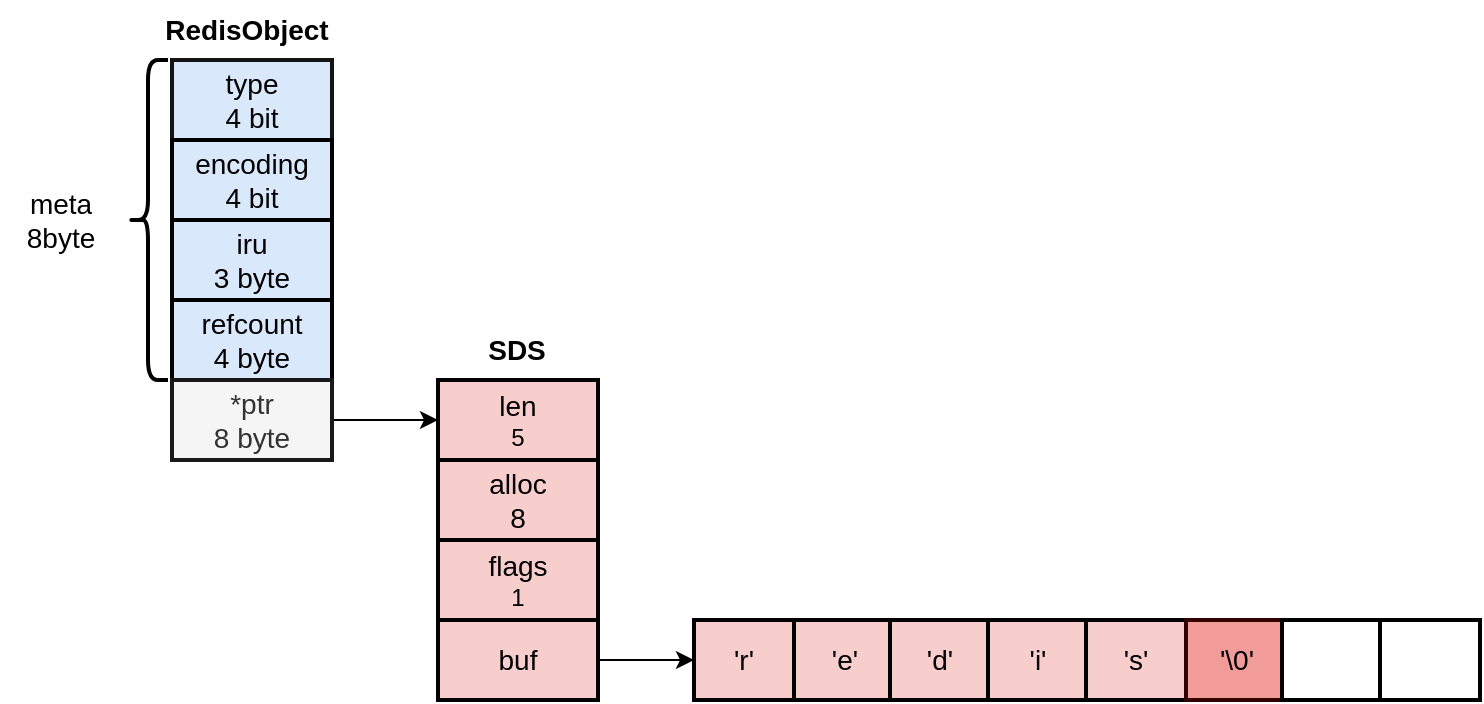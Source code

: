 <mxfile version="21.2.8" type="device">
  <diagram name="Page-1" id="Zy2wtVYq44WXkhXmX46X">
    <mxGraphModel dx="1707" dy="659" grid="1" gridSize="10" guides="1" tooltips="1" connect="1" arrows="1" fold="1" page="1" pageScale="1" pageWidth="827" pageHeight="1169" math="0" shadow="0">
      <root>
        <mxCell id="0" />
        <mxCell id="1" parent="0" />
        <mxCell id="jv_uzxQNWgf5hVna08pj-1" value="&lt;font style=&quot;font-size: 14px;&quot;&gt;type&lt;br&gt;4 bit&lt;/font&gt;" style="rounded=0;whiteSpace=wrap;html=1;strokeWidth=2;fillColor=#dae8fc;strokeColor=#141415;" vertex="1" parent="1">
          <mxGeometry x="-161" y="230" width="80" height="40" as="geometry" />
        </mxCell>
        <mxCell id="jv_uzxQNWgf5hVna08pj-2" value="&lt;font style=&quot;font-size: 14px;&quot;&gt;encoding&lt;br&gt;4 bit&lt;/font&gt;" style="rounded=0;whiteSpace=wrap;html=1;strokeWidth=2;fillColor=#dae8fc;strokeColor=#000000;" vertex="1" parent="1">
          <mxGeometry x="-161" y="270" width="80" height="40" as="geometry" />
        </mxCell>
        <mxCell id="jv_uzxQNWgf5hVna08pj-3" value="&lt;font style=&quot;font-size: 14px;&quot;&gt;iru&lt;br&gt;3 byte&lt;/font&gt;" style="rounded=0;whiteSpace=wrap;html=1;strokeWidth=2;fillColor=#dae8fc;strokeColor=#000000;" vertex="1" parent="1">
          <mxGeometry x="-161" y="310" width="80" height="40" as="geometry" />
        </mxCell>
        <mxCell id="jv_uzxQNWgf5hVna08pj-4" value="&lt;font style=&quot;font-size: 14px;&quot;&gt;refcount&lt;br&gt;4 byte&lt;/font&gt;" style="rounded=0;whiteSpace=wrap;html=1;strokeWidth=2;fillColor=#dae8fc;strokeColor=#000000;" vertex="1" parent="1">
          <mxGeometry x="-161" y="350" width="80" height="40" as="geometry" />
        </mxCell>
        <mxCell id="jv_uzxQNWgf5hVna08pj-13" style="edgeStyle=orthogonalEdgeStyle;rounded=0;orthogonalLoop=1;jettySize=auto;html=1;exitX=1;exitY=0.5;exitDx=0;exitDy=0;" edge="1" parent="1" source="jv_uzxQNWgf5hVna08pj-5" target="jv_uzxQNWgf5hVna08pj-8">
          <mxGeometry relative="1" as="geometry" />
        </mxCell>
        <mxCell id="jv_uzxQNWgf5hVna08pj-5" value="&lt;font style=&quot;font-size: 14px;&quot;&gt;*ptr&lt;br&gt;8 byte&lt;/font&gt;" style="rounded=0;whiteSpace=wrap;html=1;strokeWidth=2;fillColor=#f5f5f5;strokeColor=#1a1919;fontColor=#333333;" vertex="1" parent="1">
          <mxGeometry x="-161" y="390" width="80" height="40" as="geometry" />
        </mxCell>
        <mxCell id="jv_uzxQNWgf5hVna08pj-6" value="" style="shape=curlyBracket;whiteSpace=wrap;html=1;rounded=1;labelPosition=left;verticalLabelPosition=middle;align=right;verticalAlign=middle;size=0.5;strokeWidth=2;" vertex="1" parent="1">
          <mxGeometry x="-183" y="230" width="20" height="160" as="geometry" />
        </mxCell>
        <mxCell id="jv_uzxQNWgf5hVna08pj-7" value="&lt;font style=&quot;font-size: 14px;&quot;&gt;meta&lt;br&gt;8byte&lt;/font&gt;" style="text;html=1;align=center;verticalAlign=middle;resizable=0;points=[];autosize=1;strokeColor=none;fillColor=none;" vertex="1" parent="1">
          <mxGeometry x="-247" y="285" width="60" height="50" as="geometry" />
        </mxCell>
        <mxCell id="jv_uzxQNWgf5hVna08pj-8" value="&lt;span style=&quot;font-size: 14px;&quot;&gt;len&lt;br&gt;&lt;/span&gt;5" style="rounded=0;whiteSpace=wrap;html=1;strokeWidth=2;fillColor=#f8cecc;strokeColor=#000000;" vertex="1" parent="1">
          <mxGeometry x="-28" y="390" width="80" height="40" as="geometry" />
        </mxCell>
        <mxCell id="jv_uzxQNWgf5hVna08pj-9" value="&lt;span style=&quot;font-size: 14px;&quot;&gt;alloc&lt;br&gt;8&lt;br&gt;&lt;/span&gt;" style="rounded=0;whiteSpace=wrap;html=1;strokeWidth=2;fillColor=#f8cecc;strokeColor=#000000;" vertex="1" parent="1">
          <mxGeometry x="-28" y="430" width="80" height="40" as="geometry" />
        </mxCell>
        <mxCell id="jv_uzxQNWgf5hVna08pj-10" value="&lt;span style=&quot;font-size: 14px;&quot;&gt;flags&lt;br&gt;&lt;/span&gt;1" style="rounded=0;whiteSpace=wrap;html=1;strokeWidth=2;fillColor=#f8cecc;strokeColor=#000000;" vertex="1" parent="1">
          <mxGeometry x="-28" y="470" width="80" height="40" as="geometry" />
        </mxCell>
        <mxCell id="jv_uzxQNWgf5hVna08pj-24" style="edgeStyle=orthogonalEdgeStyle;rounded=0;orthogonalLoop=1;jettySize=auto;html=1;exitX=1;exitY=0.5;exitDx=0;exitDy=0;" edge="1" parent="1" source="jv_uzxQNWgf5hVna08pj-11" target="jv_uzxQNWgf5hVna08pj-14">
          <mxGeometry relative="1" as="geometry" />
        </mxCell>
        <mxCell id="jv_uzxQNWgf5hVna08pj-11" value="&lt;span style=&quot;font-size: 14px;&quot;&gt;buf&lt;/span&gt;" style="rounded=0;whiteSpace=wrap;html=1;strokeWidth=2;fillColor=#f8cecc;strokeColor=#000000;" vertex="1" parent="1">
          <mxGeometry x="-28" y="510" width="80" height="40" as="geometry" />
        </mxCell>
        <mxCell id="jv_uzxQNWgf5hVna08pj-14" value="&lt;span style=&quot;font-size: 14px;&quot;&gt;&#39;r&#39;&lt;/span&gt;" style="rounded=0;whiteSpace=wrap;html=1;strokeWidth=2;fillColor=#f8cecc;strokeColor=#000000;" vertex="1" parent="1">
          <mxGeometry x="100" y="510" width="50" height="40" as="geometry" />
        </mxCell>
        <mxCell id="jv_uzxQNWgf5hVna08pj-15" value="&lt;span style=&quot;font-size: 14px;&quot;&gt;&#39;e&#39;&lt;/span&gt;" style="rounded=0;whiteSpace=wrap;html=1;strokeWidth=2;fillColor=#f8cecc;strokeColor=#000000;" vertex="1" parent="1">
          <mxGeometry x="150" y="510" width="51" height="40" as="geometry" />
        </mxCell>
        <mxCell id="jv_uzxQNWgf5hVna08pj-16" value="&lt;span style=&quot;font-size: 14px;&quot;&gt;&#39;d&#39;&lt;/span&gt;" style="rounded=0;whiteSpace=wrap;html=1;strokeWidth=2;fillColor=#f8cecc;strokeColor=#000000;" vertex="1" parent="1">
          <mxGeometry x="198" y="510" width="50" height="40" as="geometry" />
        </mxCell>
        <mxCell id="jv_uzxQNWgf5hVna08pj-17" value="&lt;span style=&quot;font-size: 14px;&quot;&gt;&#39;i&#39;&lt;/span&gt;" style="rounded=0;whiteSpace=wrap;html=1;strokeWidth=2;fillColor=#f8cecc;strokeColor=#000000;" vertex="1" parent="1">
          <mxGeometry x="247" y="510" width="50" height="40" as="geometry" />
        </mxCell>
        <mxCell id="jv_uzxQNWgf5hVna08pj-20" value="&lt;span style=&quot;font-size: 14px;&quot;&gt;&#39;s&#39;&lt;/span&gt;" style="rounded=0;whiteSpace=wrap;html=1;strokeWidth=2;fillColor=#f8cecc;strokeColor=#000000;" vertex="1" parent="1">
          <mxGeometry x="296" y="510" width="50" height="40" as="geometry" />
        </mxCell>
        <mxCell id="jv_uzxQNWgf5hVna08pj-21" value="&lt;span style=&quot;font-size: 14px;&quot;&gt;&#39;\0&#39;&lt;/span&gt;" style="rounded=0;whiteSpace=wrap;html=1;strokeWidth=2;fillColor=#F19C99;strokeColor=#330000;" vertex="1" parent="1">
          <mxGeometry x="346" y="510" width="51" height="40" as="geometry" />
        </mxCell>
        <mxCell id="jv_uzxQNWgf5hVna08pj-22" value="" style="rounded=0;whiteSpace=wrap;html=1;strokeWidth=2;" vertex="1" parent="1">
          <mxGeometry x="394" y="510" width="50" height="40" as="geometry" />
        </mxCell>
        <mxCell id="jv_uzxQNWgf5hVna08pj-23" value="" style="rounded=0;whiteSpace=wrap;html=1;strokeWidth=2;" vertex="1" parent="1">
          <mxGeometry x="443" y="510" width="50" height="40" as="geometry" />
        </mxCell>
        <mxCell id="jv_uzxQNWgf5hVna08pj-25" value="&lt;b&gt;&lt;font style=&quot;font-size: 14px;&quot;&gt;RedisObject&lt;/font&gt;&lt;/b&gt;" style="text;html=1;align=center;verticalAlign=middle;resizable=0;points=[];autosize=1;strokeColor=none;fillColor=none;" vertex="1" parent="1">
          <mxGeometry x="-179" y="200" width="110" height="30" as="geometry" />
        </mxCell>
        <mxCell id="jv_uzxQNWgf5hVna08pj-26" value="&lt;b&gt;&lt;font style=&quot;font-size: 14px;&quot;&gt;SDS&lt;/font&gt;&lt;/b&gt;" style="text;html=1;align=center;verticalAlign=middle;resizable=0;points=[];autosize=1;strokeColor=none;fillColor=none;" vertex="1" parent="1">
          <mxGeometry x="-14" y="360" width="50" height="30" as="geometry" />
        </mxCell>
      </root>
    </mxGraphModel>
  </diagram>
</mxfile>
